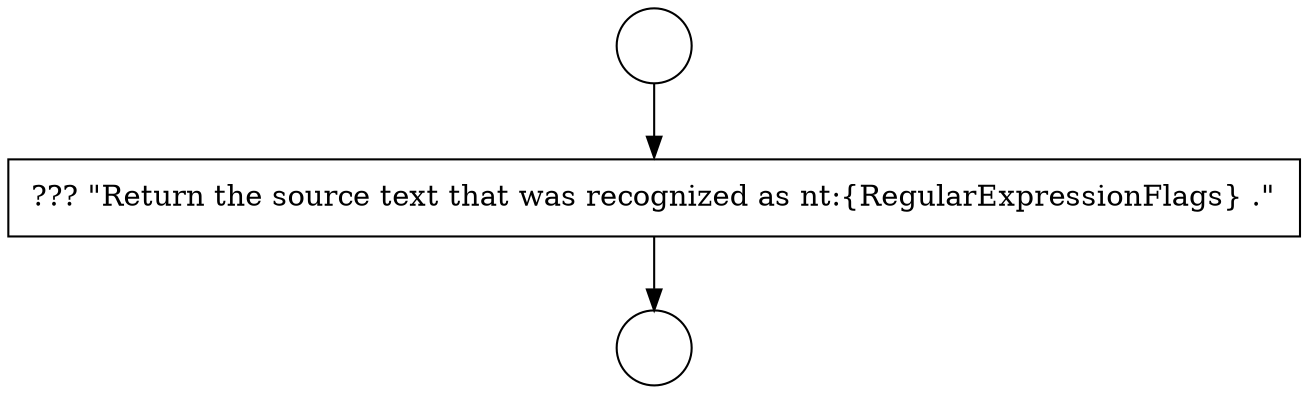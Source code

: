 digraph {
  node3050 [shape=circle label=" " color="black" fillcolor="white" style=filled]
  node3052 [shape=none, margin=0, label=<<font color="black">
    <table border="0" cellborder="1" cellspacing="0" cellpadding="10">
      <tr><td align="left">??? &quot;Return the source text that was recognized as nt:{RegularExpressionFlags} .&quot;</td></tr>
    </table>
  </font>> color="black" fillcolor="white" style=filled]
  node3051 [shape=circle label=" " color="black" fillcolor="white" style=filled]
  node3050 -> node3052 [ color="black"]
  node3052 -> node3051 [ color="black"]
}
